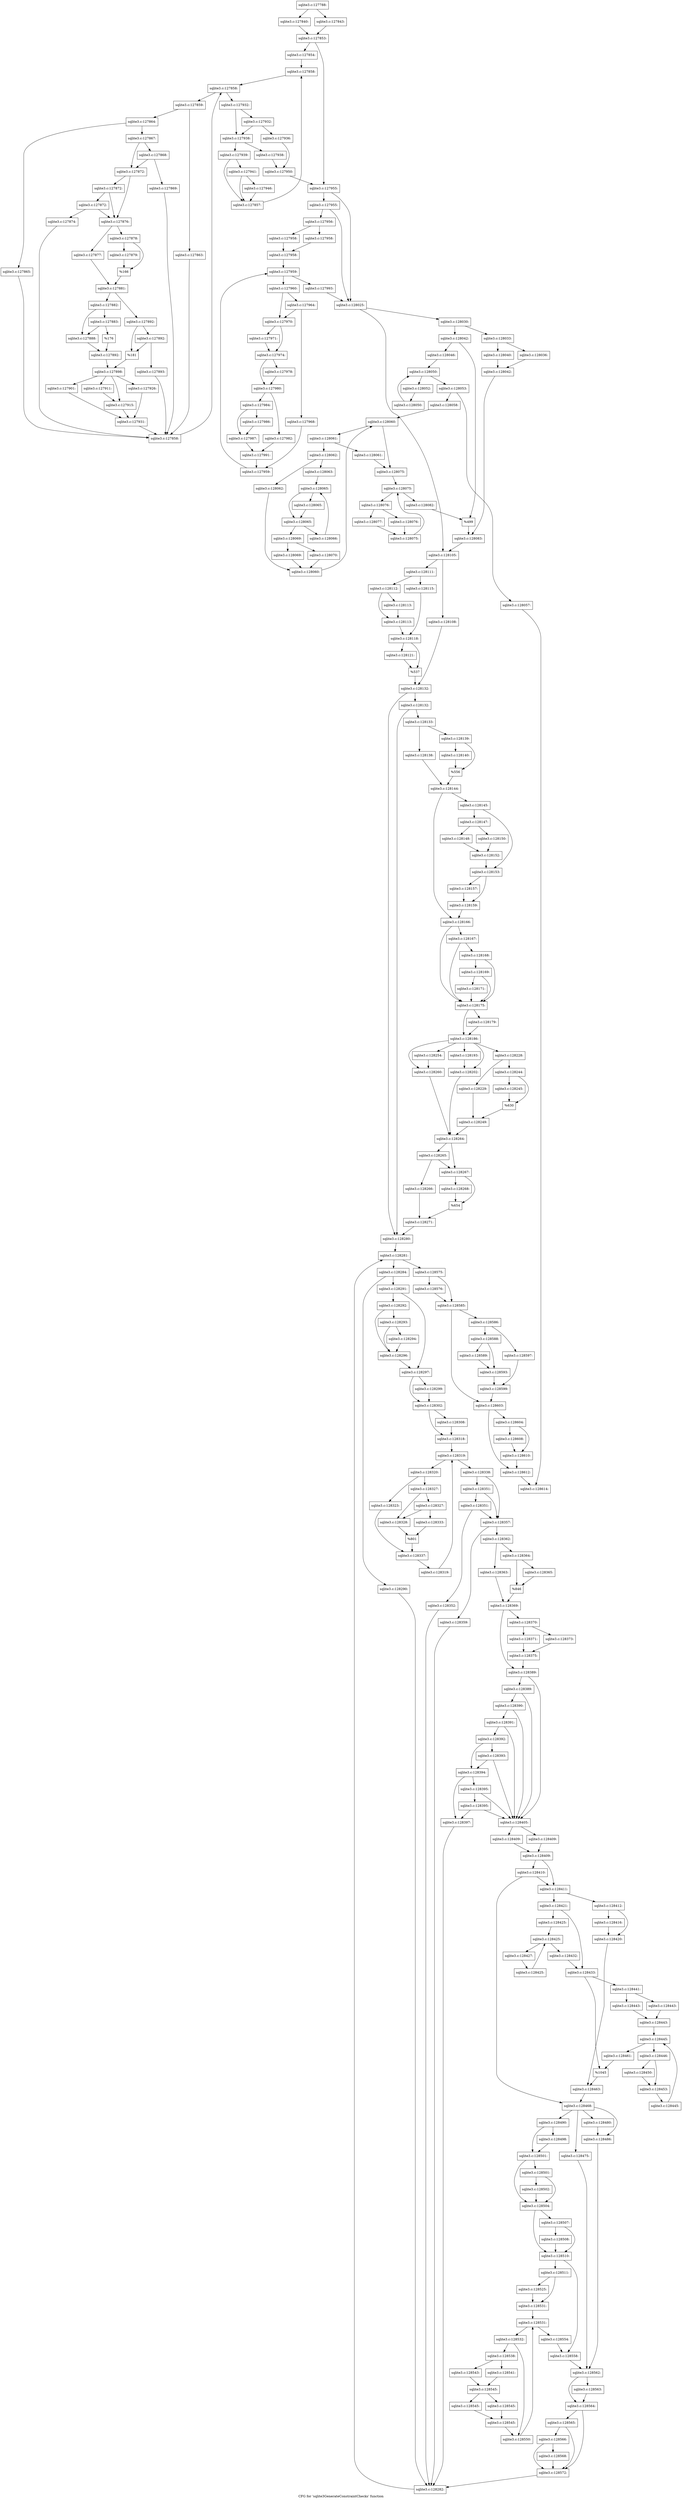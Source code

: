 digraph "CFG for 'sqlite3GenerateConstraintChecks' function" {
	label="CFG for 'sqlite3GenerateConstraintChecks' function";

	Node0x55c0f9f29c70 [shape=record,label="{sqlite3.c:127788:}"];
	Node0x55c0f9f29c70 -> Node0x55c0f9f42930;
	Node0x55c0f9f29c70 -> Node0x55c0f9f45700;
	Node0x55c0f9f42930 [shape=record,label="{sqlite3.c:127840:}"];
	Node0x55c0f9f42930 -> Node0x55c0f9f42e70;
	Node0x55c0f9f45700 [shape=record,label="{sqlite3.c:127843:}"];
	Node0x55c0f9f45700 -> Node0x55c0f9f42e70;
	Node0x55c0f9f42e70 [shape=record,label="{sqlite3.c:127853:}"];
	Node0x55c0f9f42e70 -> Node0x55c0f9f46610;
	Node0x55c0f9f42e70 -> Node0x55c0f9f46660;
	Node0x55c0f9f46610 [shape=record,label="{sqlite3.c:127854:}"];
	Node0x55c0f9f46610 -> Node0x55c0f9f48880;
	Node0x55c0f9f48880 [shape=record,label="{sqlite3.c:127858:}"];
	Node0x55c0f9f48880 -> Node0x55c0f9f48b90;
	Node0x55c0f9f48b90 [shape=record,label="{sqlite3.c:127858:}"];
	Node0x55c0f9f48b90 -> Node0x55c0f9f48db0;
	Node0x55c0f9f48b90 -> Node0x55c0f9f489e0;
	Node0x55c0f9f48db0 [shape=record,label="{sqlite3.c:127859:}"];
	Node0x55c0f9f48db0 -> Node0x55c0f9f4a2f0;
	Node0x55c0f9f48db0 -> Node0x55c0f9f4a340;
	Node0x55c0f9f4a2f0 [shape=record,label="{sqlite3.c:127863:}"];
	Node0x55c0f9f4a2f0 -> Node0x55c0f9f48d20;
	Node0x55c0f9f4a340 [shape=record,label="{sqlite3.c:127864:}"];
	Node0x55c0f9f4a340 -> Node0x55c0f9f4a740;
	Node0x55c0f9f4a340 -> Node0x55c0f9f4a790;
	Node0x55c0f9f4a740 [shape=record,label="{sqlite3.c:127865:}"];
	Node0x55c0f9f4a740 -> Node0x55c0f9f48d20;
	Node0x55c0f9f4a790 [shape=record,label="{sqlite3.c:127867:}"];
	Node0x55c0f9f4a790 -> Node0x55c0f9f4b390;
	Node0x55c0f9f4a790 -> Node0x55c0f9f4b340;
	Node0x55c0f9f4b390 [shape=record,label="{sqlite3.c:127868:}"];
	Node0x55c0f9f4b390 -> Node0x55c0f9f4b340;
	Node0x55c0f9f4b390 -> Node0x55c0f9f4b2f0;
	Node0x55c0f9f4b2f0 [shape=record,label="{sqlite3.c:127869:}"];
	Node0x55c0f9f4b2f0 -> Node0x55c0f9f48d20;
	Node0x55c0f9f4b340 [shape=record,label="{sqlite3.c:127872:}"];
	Node0x55c0f9f4b340 -> Node0x55c0f9f4bd20;
	Node0x55c0f9f4b340 -> Node0x55c0f9f4bc50;
	Node0x55c0f9f4bd20 [shape=record,label="{sqlite3.c:127872:}"];
	Node0x55c0f9f4bd20 -> Node0x55c0f9f4bca0;
	Node0x55c0f9f4bd20 -> Node0x55c0f9f4bc50;
	Node0x55c0f9f4bca0 [shape=record,label="{sqlite3.c:127872:}"];
	Node0x55c0f9f4bca0 -> Node0x55c0f9f4bc50;
	Node0x55c0f9f4bca0 -> Node0x55c0f9f4bc00;
	Node0x55c0f9f4bc00 [shape=record,label="{sqlite3.c:127874:}"];
	Node0x55c0f9f4bc00 -> Node0x55c0f9f48d20;
	Node0x55c0f9f4bc50 [shape=record,label="{sqlite3.c:127876:}"];
	Node0x55c0f9f4bc50 -> Node0x55c0f9f4c800;
	Node0x55c0f9f4bc50 -> Node0x55c0f9f4c8a0;
	Node0x55c0f9f4c800 [shape=record,label="{sqlite3.c:127877:}"];
	Node0x55c0f9f4c800 -> Node0x55c0f9f4c850;
	Node0x55c0f9f4c8a0 [shape=record,label="{sqlite3.c:127878:}"];
	Node0x55c0f9f4c8a0 -> Node0x55c0f9f4cf80;
	Node0x55c0f9f4c8a0 -> Node0x55c0f9f4cfd0;
	Node0x55c0f9f4cf80 [shape=record,label="{sqlite3.c:127879:}"];
	Node0x55c0f9f4cf80 -> Node0x55c0f9f4cfd0;
	Node0x55c0f9f4cfd0 [shape=record,label="{%166}"];
	Node0x55c0f9f4cfd0 -> Node0x55c0f9f4c850;
	Node0x55c0f9f4c850 [shape=record,label="{sqlite3.c:127881:}"];
	Node0x55c0f9f4c850 -> Node0x55c0f9f4d630;
	Node0x55c0f9f4c850 -> Node0x55c0f9f4d6d0;
	Node0x55c0f9f4d630 [shape=record,label="{sqlite3.c:127882:}"];
	Node0x55c0f9f4d630 -> Node0x55c0f9f4dae0;
	Node0x55c0f9f4d630 -> Node0x55c0f9f4dbd0;
	Node0x55c0f9f4dbd0 [shape=record,label="{sqlite3.c:127883:}"];
	Node0x55c0f9f4dbd0 -> Node0x55c0f9f4dae0;
	Node0x55c0f9f4dbd0 -> Node0x55c0f9f4db80;
	Node0x55c0f9f4dae0 [shape=record,label="{sqlite3.c:127888:}"];
	Node0x55c0f9f4dae0 -> Node0x55c0f9f4db30;
	Node0x55c0f9f4db80 [shape=record,label="{%176}"];
	Node0x55c0f9f4db80 -> Node0x55c0f9f4db30;
	Node0x55c0f9f4db30 [shape=record,label="{sqlite3.c:127892:}"];
	Node0x55c0f9f4db30 -> Node0x55c0f9f4d680;
	Node0x55c0f9f4d6d0 [shape=record,label="{sqlite3.c:127892:}"];
	Node0x55c0f9f4d6d0 -> Node0x55c0f9f4e7e0;
	Node0x55c0f9f4d6d0 -> Node0x55c0f9f4e790;
	Node0x55c0f9f4e7e0 [shape=record,label="{sqlite3.c:127892:}"];
	Node0x55c0f9f4e7e0 -> Node0x55c0f9f4e790;
	Node0x55c0f9f4e7e0 -> Node0x55c0f9f4e740;
	Node0x55c0f9f4e740 [shape=record,label="{sqlite3.c:127893:}"];
	Node0x55c0f9f4e740 -> Node0x55c0f9f48d20;
	Node0x55c0f9f4e790 [shape=record,label="{%181}"];
	Node0x55c0f9f4e790 -> Node0x55c0f9f4d680;
	Node0x55c0f9f4d680 [shape=record,label="{sqlite3.c:127898:}"];
	Node0x55c0f9f4d680 -> Node0x55c0f9f4f600;
	Node0x55c0f9f4d680 -> Node0x55c0f9f4f9e0;
	Node0x55c0f9f4d680 -> Node0x55c0f9f50a70;
	Node0x55c0f9f4d680 -> Node0x55c0f9f50c30;
	Node0x55c0f9f4f9e0 [shape=record,label="{sqlite3.c:127901:}"];
	Node0x55c0f9f4f9e0 -> Node0x55c0f9f4f510;
	Node0x55c0f9f50a70 [shape=record,label="{sqlite3.c:127911:}"];
	Node0x55c0f9f50a70 -> Node0x55c0f9f50c30;
	Node0x55c0f9f50c30 [shape=record,label="{sqlite3.c:127915:}"];
	Node0x55c0f9f50c30 -> Node0x55c0f9f4f510;
	Node0x55c0f9f4f600 [shape=record,label="{sqlite3.c:127926:}"];
	Node0x55c0f9f4f600 -> Node0x55c0f9f4f510;
	Node0x55c0f9f4f510 [shape=record,label="{sqlite3.c:127931:}"];
	Node0x55c0f9f4f510 -> Node0x55c0f9f48d20;
	Node0x55c0f9f48d20 [shape=record,label="{sqlite3.c:127858:}"];
	Node0x55c0f9f48d20 -> Node0x55c0f9f48b90;
	Node0x55c0f9f489e0 [shape=record,label="{sqlite3.c:127932:}"];
	Node0x55c0f9f489e0 -> Node0x55c0f9f52960;
	Node0x55c0f9f489e0 -> Node0x55c0f9f52910;
	Node0x55c0f9f52960 [shape=record,label="{sqlite3.c:127932:}"];
	Node0x55c0f9f52960 -> Node0x55c0f9f51980;
	Node0x55c0f9f52960 -> Node0x55c0f9f52910;
	Node0x55c0f9f51980 [shape=record,label="{sqlite3.c:127936:}"];
	Node0x55c0f9f51980 -> Node0x55c0f9f48800;
	Node0x55c0f9f52910 [shape=record,label="{sqlite3.c:127938:}"];
	Node0x55c0f9f52910 -> Node0x55c0f9f53030;
	Node0x55c0f9f52910 -> Node0x55c0f9f53080;
	Node0x55c0f9f53030 [shape=record,label="{sqlite3.c:127938:}"];
	Node0x55c0f9f53030 -> Node0x55c0f9f48800;
	Node0x55c0f9f53080 [shape=record,label="{sqlite3.c:127939:}"];
	Node0x55c0f9f53080 -> Node0x55c0f9f535b0;
	Node0x55c0f9f53080 -> Node0x55c0f9f53560;
	Node0x55c0f9f535b0 [shape=record,label="{sqlite3.c:127941:}"];
	Node0x55c0f9f535b0 -> Node0x55c0f9f53510;
	Node0x55c0f9f535b0 -> Node0x55c0f9f53560;
	Node0x55c0f9f53510 [shape=record,label="{sqlite3.c:127946:}"];
	Node0x55c0f9f53510 -> Node0x55c0f9f53560;
	Node0x55c0f9f53560 [shape=record,label="{sqlite3.c:127857:}"];
	Node0x55c0f9f53560 -> Node0x55c0f9f48880;
	Node0x55c0f9f48800 [shape=record,label="{sqlite3.c:127950:}"];
	Node0x55c0f9f48800 -> Node0x55c0f9f46660;
	Node0x55c0f9f46660 [shape=record,label="{sqlite3.c:127955:}"];
	Node0x55c0f9f46660 -> Node0x55c0f9f544e0;
	Node0x55c0f9f46660 -> Node0x55c0f9f54490;
	Node0x55c0f9f544e0 [shape=record,label="{sqlite3.c:127955:}"];
	Node0x55c0f9f544e0 -> Node0x55c0f9f486a0;
	Node0x55c0f9f544e0 -> Node0x55c0f9f54490;
	Node0x55c0f9f486a0 [shape=record,label="{sqlite3.c:127956:}"];
	Node0x55c0f9f486a0 -> Node0x55c0f9f55840;
	Node0x55c0f9f486a0 -> Node0x55c0f9f55890;
	Node0x55c0f9f55840 [shape=record,label="{sqlite3.c:127958:}"];
	Node0x55c0f9f55840 -> Node0x55c0f9f558e0;
	Node0x55c0f9f55890 [shape=record,label="{sqlite3.c:127958:}"];
	Node0x55c0f9f55890 -> Node0x55c0f9f558e0;
	Node0x55c0f9f558e0 [shape=record,label="{sqlite3.c:127958:}"];
	Node0x55c0f9f558e0 -> Node0x55c0f9f560f0;
	Node0x55c0f9f560f0 [shape=record,label="{sqlite3.c:127959:}"];
	Node0x55c0f9f560f0 -> Node0x55c0f9f56310;
	Node0x55c0f9f560f0 -> Node0x55c0f9f55f40;
	Node0x55c0f9f56310 [shape=record,label="{sqlite3.c:127960:}"];
	Node0x55c0f9f56310 -> Node0x55c0f9f57d40;
	Node0x55c0f9f56310 -> Node0x55c0f9f57cf0;
	Node0x55c0f9f57d40 [shape=record,label="{sqlite3.c:127964:}"];
	Node0x55c0f9f57d40 -> Node0x55c0f9f57cf0;
	Node0x55c0f9f57d40 -> Node0x55c0f9f57ca0;
	Node0x55c0f9f57ca0 [shape=record,label="{sqlite3.c:127968:}"];
	Node0x55c0f9f57ca0 -> Node0x55c0f9f56280;
	Node0x55c0f9f57cf0 [shape=record,label="{sqlite3.c:127970:}"];
	Node0x55c0f9f57cf0 -> Node0x55c0f9f586b0;
	Node0x55c0f9f57cf0 -> Node0x55c0f9f58700;
	Node0x55c0f9f586b0 [shape=record,label="{sqlite3.c:127971:}"];
	Node0x55c0f9f586b0 -> Node0x55c0f9f58700;
	Node0x55c0f9f58700 [shape=record,label="{sqlite3.c:127974:}"];
	Node0x55c0f9f58700 -> Node0x55c0f9f59730;
	Node0x55c0f9f58700 -> Node0x55c0f9f596e0;
	Node0x55c0f9f596e0 [shape=record,label="{sqlite3.c:127978:}"];
	Node0x55c0f9f596e0 -> Node0x55c0f9f59730;
	Node0x55c0f9f59730 [shape=record,label="{sqlite3.c:127980:}"];
	Node0x55c0f9f59730 -> Node0x55c0f9f5a240;
	Node0x55c0f9f59730 -> Node0x55c0f9f5a2e0;
	Node0x55c0f9f5a240 [shape=record,label="{sqlite3.c:127982:}"];
	Node0x55c0f9f5a240 -> Node0x55c0f9f5a290;
	Node0x55c0f9f5a2e0 [shape=record,label="{sqlite3.c:127984:}"];
	Node0x55c0f9f5a2e0 -> Node0x55c0f9f5b260;
	Node0x55c0f9f5a2e0 -> Node0x55c0f9f5b2b0;
	Node0x55c0f9f5b260 [shape=record,label="{sqlite3.c:127986:}"];
	Node0x55c0f9f5b260 -> Node0x55c0f9f5b2b0;
	Node0x55c0f9f5b2b0 [shape=record,label="{sqlite3.c:127987:}"];
	Node0x55c0f9f5b2b0 -> Node0x55c0f9f5a290;
	Node0x55c0f9f5a290 [shape=record,label="{sqlite3.c:127991:}"];
	Node0x55c0f9f5a290 -> Node0x55c0f9f56280;
	Node0x55c0f9f56280 [shape=record,label="{sqlite3.c:127959:}"];
	Node0x55c0f9f56280 -> Node0x55c0f9f560f0;
	Node0x55c0f9f55f40 [shape=record,label="{sqlite3.c:127993:}"];
	Node0x55c0f9f55f40 -> Node0x55c0f9f54490;
	Node0x55c0f9f54490 [shape=record,label="{sqlite3.c:128025:}"];
	Node0x55c0f9f54490 -> Node0x55c0f9f5b9a0;
	Node0x55c0f9f54490 -> Node0x55c0f9f5d2e0;
	Node0x55c0f9f5b9a0 [shape=record,label="{sqlite3.c:128030:}"];
	Node0x55c0f9f5b9a0 -> Node0x55c0f9f5d620;
	Node0x55c0f9f5b9a0 -> Node0x55c0f9f5d6c0;
	Node0x55c0f9f5d620 [shape=record,label="{sqlite3.c:128033:}"];
	Node0x55c0f9f5d620 -> Node0x55c0f9f5dc60;
	Node0x55c0f9f5d620 -> Node0x55c0f9f5dd00;
	Node0x55c0f9f5dc60 [shape=record,label="{sqlite3.c:128036:}"];
	Node0x55c0f9f5dc60 -> Node0x55c0f9f5dcb0;
	Node0x55c0f9f5dd00 [shape=record,label="{sqlite3.c:128040:}"];
	Node0x55c0f9f5dd00 -> Node0x55c0f9f5dcb0;
	Node0x55c0f9f5dcb0 [shape=record,label="{sqlite3.c:128042:}"];
	Node0x55c0f9f5dcb0 -> Node0x55c0f9f5d670;
	Node0x55c0f9f5d6c0 [shape=record,label="{sqlite3.c:128042:}"];
	Node0x55c0f9f5d6c0 -> Node0x55c0f9f5e870;
	Node0x55c0f9f5d6c0 -> Node0x55c0f9f5e8c0;
	Node0x55c0f9f5e870 [shape=record,label="{sqlite3.c:128046:}"];
	Node0x55c0f9f5e870 -> Node0x55c0f9f600a0;
	Node0x55c0f9f600a0 [shape=record,label="{sqlite3.c:128050:}"];
	Node0x55c0f9f600a0 -> Node0x55c0f9f602c0;
	Node0x55c0f9f600a0 -> Node0x55c0f9f5fbd0;
	Node0x55c0f9f602c0 [shape=record,label="{sqlite3.c:128052:}"];
	Node0x55c0f9f602c0 -> Node0x55c0f9f60230;
	Node0x55c0f9f60230 [shape=record,label="{sqlite3.c:128050:}"];
	Node0x55c0f9f60230 -> Node0x55c0f9f600a0;
	Node0x55c0f9f5fbd0 [shape=record,label="{sqlite3.c:128053:}"];
	Node0x55c0f9f5fbd0 -> Node0x55c0f9f61e00;
	Node0x55c0f9f5fbd0 -> Node0x55c0f9f61e50;
	Node0x55c0f9f61e00 [shape=record,label="{sqlite3.c:128057:}"];
	Node0x55c0f9f61e00 -> Node0x55c0f9f394d0;
	Node0x55c0f9f61e50 [shape=record,label="{sqlite3.c:128058:}"];
	Node0x55c0f9f61e50 -> Node0x55c0f9f63440;
	Node0x55c0f9f63440 [shape=record,label="{sqlite3.c:128060:}"];
	Node0x55c0f9f63440 -> Node0x55c0f9f63660;
	Node0x55c0f9f63440 -> Node0x55c0f9f630d0;
	Node0x55c0f9f63660 [shape=record,label="{sqlite3.c:128061:}"];
	Node0x55c0f9f63660 -> Node0x55c0f9f639a0;
	Node0x55c0f9f63660 -> Node0x55c0f9f639f0;
	Node0x55c0f9f639a0 [shape=record,label="{sqlite3.c:128061:}"];
	Node0x55c0f9f639a0 -> Node0x55c0f9f630d0;
	Node0x55c0f9f639f0 [shape=record,label="{sqlite3.c:128062:}"];
	Node0x55c0f9f639f0 -> Node0x55c0f9f63f50;
	Node0x55c0f9f639f0 -> Node0x55c0f9f63fa0;
	Node0x55c0f9f63f50 [shape=record,label="{sqlite3.c:128062:}"];
	Node0x55c0f9f63f50 -> Node0x55c0f9f635d0;
	Node0x55c0f9f63fa0 [shape=record,label="{sqlite3.c:128063:}"];
	Node0x55c0f9f63fa0 -> Node0x55c0f9f648a0;
	Node0x55c0f9f648a0 [shape=record,label="{sqlite3.c:128065:}"];
	Node0x55c0f9f648a0 -> Node0x55c0f9f64ad0;
	Node0x55c0f9f648a0 -> Node0x55c0f9f64a80;
	Node0x55c0f9f64ad0 [shape=record,label="{sqlite3.c:128065:}"];
	Node0x55c0f9f64ad0 -> Node0x55c0f9f64a80;
	Node0x55c0f9f64a80 [shape=record,label="{sqlite3.c:128065:}"];
	Node0x55c0f9f64a80 -> Node0x55c0f9f65220;
	Node0x55c0f9f64a80 -> Node0x55c0f9f64a00;
	Node0x55c0f9f65220 [shape=record,label="{sqlite3.c:128066:}"];
	Node0x55c0f9f65220 -> Node0x55c0f9f648a0;
	Node0x55c0f9f64a00 [shape=record,label="{sqlite3.c:128069:}"];
	Node0x55c0f9f64a00 -> Node0x55c0f9f65980;
	Node0x55c0f9f64a00 -> Node0x55c0f9f659d0;
	Node0x55c0f9f65980 [shape=record,label="{sqlite3.c:128069:}"];
	Node0x55c0f9f65980 -> Node0x55c0f9f635d0;
	Node0x55c0f9f659d0 [shape=record,label="{sqlite3.c:128070:}"];
	Node0x55c0f9f659d0 -> Node0x55c0f9f635d0;
	Node0x55c0f9f635d0 [shape=record,label="{sqlite3.c:128060:}"];
	Node0x55c0f9f635d0 -> Node0x55c0f9f63440;
	Node0x55c0f9f630d0 [shape=record,label="{sqlite3.c:128075:}"];
	Node0x55c0f9f630d0 -> Node0x55c0f9f67b80;
	Node0x55c0f9f67b80 [shape=record,label="{sqlite3.c:128075:}"];
	Node0x55c0f9f67b80 -> Node0x55c0f9f67da0;
	Node0x55c0f9f67b80 -> Node0x55c0f9f67720;
	Node0x55c0f9f67da0 [shape=record,label="{sqlite3.c:128076:}"];
	Node0x55c0f9f67da0 -> Node0x55c0f9f680e0;
	Node0x55c0f9f67da0 -> Node0x55c0f9f68130;
	Node0x55c0f9f680e0 [shape=record,label="{sqlite3.c:128076:}"];
	Node0x55c0f9f680e0 -> Node0x55c0f9f67d10;
	Node0x55c0f9f68130 [shape=record,label="{sqlite3.c:128077:}"];
	Node0x55c0f9f68130 -> Node0x55c0f9f67d10;
	Node0x55c0f9f67d10 [shape=record,label="{sqlite3.c:128075:}"];
	Node0x55c0f9f67d10 -> Node0x55c0f9f67b80;
	Node0x55c0f9f67720 [shape=record,label="{sqlite3.c:128082:}"];
	Node0x55c0f9f67720 -> Node0x55c0f9f5e8c0;
	Node0x55c0f9f5e8c0 [shape=record,label="{%499}"];
	Node0x55c0f9f5e8c0 -> Node0x55c0f9f5d670;
	Node0x55c0f9f5d670 [shape=record,label="{sqlite3.c:128083:}"];
	Node0x55c0f9f5d670 -> Node0x55c0f9f5d2e0;
	Node0x55c0f9f5d2e0 [shape=record,label="{sqlite3.c:128105:}"];
	Node0x55c0f9f5d2e0 -> Node0x55c0f9f6a040;
	Node0x55c0f9f5d2e0 -> Node0x55c0f9f6a0e0;
	Node0x55c0f9f6a040 [shape=record,label="{sqlite3.c:128108:}"];
	Node0x55c0f9f6a040 -> Node0x55c0f9f6a090;
	Node0x55c0f9f6a0e0 [shape=record,label="{sqlite3.c:128111:}"];
	Node0x55c0f9f6a0e0 -> Node0x55c0f9f6ab40;
	Node0x55c0f9f6a0e0 -> Node0x55c0f9f6abe0;
	Node0x55c0f9f6ab40 [shape=record,label="{sqlite3.c:128112:}"];
	Node0x55c0f9f6ab40 -> Node0x55c0f9f6b330;
	Node0x55c0f9f6ab40 -> Node0x55c0f9f6b4a0;
	Node0x55c0f9f6b4a0 [shape=record,label="{sqlite3.c:128113:}"];
	Node0x55c0f9f6b4a0 -> Node0x55c0f9f6b330;
	Node0x55c0f9f6b330 [shape=record,label="{sqlite3.c:128113:}"];
	Node0x55c0f9f6b330 -> Node0x55c0f9f6ab90;
	Node0x55c0f9f6abe0 [shape=record,label="{sqlite3.c:128115:}"];
	Node0x55c0f9f6abe0 -> Node0x55c0f9f6ab90;
	Node0x55c0f9f6ab90 [shape=record,label="{sqlite3.c:128118:}"];
	Node0x55c0f9f6ab90 -> Node0x55c0f9f6c470;
	Node0x55c0f9f6ab90 -> Node0x55c0f9f6c4c0;
	Node0x55c0f9f6c470 [shape=record,label="{sqlite3.c:128121:}"];
	Node0x55c0f9f6c470 -> Node0x55c0f9f6c4c0;
	Node0x55c0f9f6c4c0 [shape=record,label="{%537}"];
	Node0x55c0f9f6c4c0 -> Node0x55c0f9f6a090;
	Node0x55c0f9f6a090 [shape=record,label="{sqlite3.c:128132:}"];
	Node0x55c0f9f6a090 -> Node0x55c0f9f6d7f0;
	Node0x55c0f9f6a090 -> Node0x55c0f9f6d7a0;
	Node0x55c0f9f6d7f0 [shape=record,label="{sqlite3.c:128132:}"];
	Node0x55c0f9f6d7f0 -> Node0x55c0f9f6d750;
	Node0x55c0f9f6d7f0 -> Node0x55c0f9f6d7a0;
	Node0x55c0f9f6d750 [shape=record,label="{sqlite3.c:128133:}"];
	Node0x55c0f9f6d750 -> Node0x55c0f9f6e660;
	Node0x55c0f9f6d750 -> Node0x55c0f9f6e700;
	Node0x55c0f9f6e660 [shape=record,label="{sqlite3.c:128138:}"];
	Node0x55c0f9f6e660 -> Node0x55c0f9f6e6b0;
	Node0x55c0f9f6e700 [shape=record,label="{sqlite3.c:128139:}"];
	Node0x55c0f9f6e700 -> Node0x55c0f9f6ede0;
	Node0x55c0f9f6e700 -> Node0x55c0f9f6ee30;
	Node0x55c0f9f6ede0 [shape=record,label="{sqlite3.c:128140:}"];
	Node0x55c0f9f6ede0 -> Node0x55c0f9f6ee30;
	Node0x55c0f9f6ee30 [shape=record,label="{%556}"];
	Node0x55c0f9f6ee30 -> Node0x55c0f9f6e6b0;
	Node0x55c0f9f6e6b0 [shape=record,label="{sqlite3.c:128144:}"];
	Node0x55c0f9f6e6b0 -> Node0x55c0f9f6f490;
	Node0x55c0f9f6e6b0 -> Node0x55c0f9f6f4e0;
	Node0x55c0f9f6f490 [shape=record,label="{sqlite3.c:128145:}"];
	Node0x55c0f9f6f490 -> Node0x55c0f651e290;
	Node0x55c0f9f6f490 -> Node0x55c0f9f6ff30;
	Node0x55c0f651e290 [shape=record,label="{sqlite3.c:128147:}"];
	Node0x55c0f651e290 -> Node0x55c0f9f70490;
	Node0x55c0f651e290 -> Node0x55c0f9f70530;
	Node0x55c0f9f70490 [shape=record,label="{sqlite3.c:128148:}"];
	Node0x55c0f9f70490 -> Node0x55c0f9f704e0;
	Node0x55c0f9f70530 [shape=record,label="{sqlite3.c:128150:}"];
	Node0x55c0f9f70530 -> Node0x55c0f9f704e0;
	Node0x55c0f9f704e0 [shape=record,label="{sqlite3.c:128152:}"];
	Node0x55c0f9f704e0 -> Node0x55c0f9f6ff30;
	Node0x55c0f9f6ff30 [shape=record,label="{sqlite3.c:128153:}"];
	Node0x55c0f9f6ff30 -> Node0x55c0f9f70d80;
	Node0x55c0f9f6ff30 -> Node0x55c0f9f70dd0;
	Node0x55c0f9f70d80 [shape=record,label="{sqlite3.c:128157:}"];
	Node0x55c0f9f70d80 -> Node0x55c0f9f70dd0;
	Node0x55c0f9f70dd0 [shape=record,label="{sqlite3.c:128159:}"];
	Node0x55c0f9f70dd0 -> Node0x55c0f9f6f4e0;
	Node0x55c0f9f6f4e0 [shape=record,label="{sqlite3.c:128166:}"];
	Node0x55c0f9f6f4e0 -> Node0x55c0f9f715d0;
	Node0x55c0f9f6f4e0 -> Node0x55c0f9f71480;
	Node0x55c0f9f715d0 [shape=record,label="{sqlite3.c:128167:}"];
	Node0x55c0f9f715d0 -> Node0x55c0f9f71550;
	Node0x55c0f9f715d0 -> Node0x55c0f9f71480;
	Node0x55c0f9f71550 [shape=record,label="{sqlite3.c:128168:}"];
	Node0x55c0f9f71550 -> Node0x55c0f9f714d0;
	Node0x55c0f9f71550 -> Node0x55c0f9f71480;
	Node0x55c0f9f714d0 [shape=record,label="{sqlite3.c:128169:}"];
	Node0x55c0f9f714d0 -> Node0x55c0f9f71480;
	Node0x55c0f9f714d0 -> Node0x55c0f9f71430;
	Node0x55c0f9f71430 [shape=record,label="{sqlite3.c:128171:}"];
	Node0x55c0f9f71430 -> Node0x55c0f9f71480;
	Node0x55c0f9f71480 [shape=record,label="{sqlite3.c:128175:}"];
	Node0x55c0f9f71480 -> Node0x55c0f9f72910;
	Node0x55c0f9f71480 -> Node0x55c0f9f72960;
	Node0x55c0f9f72910 [shape=record,label="{sqlite3.c:128179:}"];
	Node0x55c0f9f72910 -> Node0x55c0f9f72960;
	Node0x55c0f9f72960 [shape=record,label="{sqlite3.c:128186:}"];
	Node0x55c0f9f72960 -> Node0x55c0f9f73880;
	Node0x55c0f9f72960 -> Node0x55c0f9f73e50;
	Node0x55c0f9f72960 -> Node0x55c0f6180e30;
	Node0x55c0f9f72960 -> Node0x55c0f9f762d0;
	Node0x55c0f9f72960 -> Node0x55c0f651e2e0;
	Node0x55c0f9f73880 [shape=record,label="{sqlite3.c:128193:}"];
	Node0x55c0f9f73880 -> Node0x55c0f9f73e50;
	Node0x55c0f9f73e50 [shape=record,label="{sqlite3.c:128202:}"];
	Node0x55c0f9f73e50 -> Node0x55c0f9f72ee0;
	Node0x55c0f6180e30 [shape=record,label="{sqlite3.c:128228:}"];
	Node0x55c0f6180e30 -> Node0x55c0f9f74640;
	Node0x55c0f6180e30 -> Node0x55c0f9f74a90;
	Node0x55c0f9f74640 [shape=record,label="{sqlite3.c:128229:}"];
	Node0x55c0f9f74640 -> Node0x55c0f9f74a40;
	Node0x55c0f9f74a90 [shape=record,label="{sqlite3.c:128244:}"];
	Node0x55c0f9f74a90 -> Node0x55c0f9f754b0;
	Node0x55c0f9f74a90 -> Node0x55c0f9f75500;
	Node0x55c0f9f754b0 [shape=record,label="{sqlite3.c:128245:}"];
	Node0x55c0f9f754b0 -> Node0x55c0f9f75500;
	Node0x55c0f9f75500 [shape=record,label="{%630}"];
	Node0x55c0f9f75500 -> Node0x55c0f9f74a40;
	Node0x55c0f9f74a40 [shape=record,label="{sqlite3.c:128249:}"];
	Node0x55c0f9f74a40 -> Node0x55c0f9f72ee0;
	Node0x55c0f9f762d0 [shape=record,label="{sqlite3.c:128254:}"];
	Node0x55c0f9f762d0 -> Node0x55c0f651e2e0;
	Node0x55c0f651e2e0 [shape=record,label="{sqlite3.c:128260:}"];
	Node0x55c0f651e2e0 -> Node0x55c0f9f72ee0;
	Node0x55c0f9f72ee0 [shape=record,label="{sqlite3.c:128264:}"];
	Node0x55c0f9f72ee0 -> Node0x55c0f9f777e0;
	Node0x55c0f9f72ee0 -> Node0x55c0f9f77790;
	Node0x55c0f9f777e0 [shape=record,label="{sqlite3.c:128265:}"];
	Node0x55c0f9f777e0 -> Node0x55c0f9f776f0;
	Node0x55c0f9f777e0 -> Node0x55c0f9f77790;
	Node0x55c0f9f776f0 [shape=record,label="{sqlite3.c:128266:}"];
	Node0x55c0f9f776f0 -> Node0x55c0f9f77740;
	Node0x55c0f9f77790 [shape=record,label="{sqlite3.c:128267:}"];
	Node0x55c0f9f77790 -> Node0x55c0f9f77fa0;
	Node0x55c0f9f77790 -> Node0x55c0f9f77ff0;
	Node0x55c0f9f77fa0 [shape=record,label="{sqlite3.c:128268:}"];
	Node0x55c0f9f77fa0 -> Node0x55c0f9f77ff0;
	Node0x55c0f9f77ff0 [shape=record,label="{%654}"];
	Node0x55c0f9f77ff0 -> Node0x55c0f9f77740;
	Node0x55c0f9f77740 [shape=record,label="{sqlite3.c:128271:}"];
	Node0x55c0f9f77740 -> Node0x55c0f9f6d7a0;
	Node0x55c0f9f6d7a0 [shape=record,label="{sqlite3.c:128280:}"];
	Node0x55c0f9f6d7a0 -> Node0x55c0f626d600;
	Node0x55c0f626d600 [shape=record,label="{sqlite3.c:128281:}"];
	Node0x55c0f626d600 -> Node0x55c0f9f79620;
	Node0x55c0f626d600 -> Node0x55c0f9f78b00;
	Node0x55c0f9f79620 [shape=record,label="{sqlite3.c:128284:}"];
	Node0x55c0f9f79620 -> Node0x55c0f9f7a3b0;
	Node0x55c0f9f79620 -> Node0x55c0f9f7a400;
	Node0x55c0f9f7a3b0 [shape=record,label="{sqlite3.c:128290:}"];
	Node0x55c0f9f7a3b0 -> Node0x55c0f9f79340;
	Node0x55c0f9f7a400 [shape=record,label="{sqlite3.c:128291:}"];
	Node0x55c0f9f7a400 -> Node0x55c0f9f7a7f0;
	Node0x55c0f9f7a400 -> Node0x55c0f9f7a840;
	Node0x55c0f9f7a7f0 [shape=record,label="{sqlite3.c:128292:}"];
	Node0x55c0f9f7a7f0 -> Node0x55c0f9f7af40;
	Node0x55c0f9f7a7f0 -> Node0x55c0f9f7aef0;
	Node0x55c0f9f7af40 [shape=record,label="{sqlite3.c:128293:}"];
	Node0x55c0f9f7af40 -> Node0x55c0f9f7aea0;
	Node0x55c0f9f7af40 -> Node0x55c0f9f7aef0;
	Node0x55c0f9f7aea0 [shape=record,label="{sqlite3.c:128294:}"];
	Node0x55c0f9f7aea0 -> Node0x55c0f9f7aef0;
	Node0x55c0f9f7aef0 [shape=record,label="{sqlite3.c:128296:}"];
	Node0x55c0f9f7aef0 -> Node0x55c0f9f7a840;
	Node0x55c0f9f7a840 [shape=record,label="{sqlite3.c:128297:}"];
	Node0x55c0f9f7a840 -> Node0x55c0f9f7bbc0;
	Node0x55c0f9f7a840 -> Node0x55c0f9f7bc10;
	Node0x55c0f9f7bbc0 [shape=record,label="{sqlite3.c:128299:}"];
	Node0x55c0f9f7bbc0 -> Node0x55c0f9f7bc10;
	Node0x55c0f9f7bc10 [shape=record,label="{sqlite3.c:128302:}"];
	Node0x55c0f9f7bc10 -> Node0x55c0f9f7cdd0;
	Node0x55c0f9f7bc10 -> Node0x55c0f9f7ce20;
	Node0x55c0f9f7cdd0 [shape=record,label="{sqlite3.c:128308:}"];
	Node0x55c0f9f7cdd0 -> Node0x55c0f9f7ce20;
	Node0x55c0f9f7ce20 [shape=record,label="{sqlite3.c:128318:}"];
	Node0x55c0f9f7ce20 -> Node0x55c0f9f7ea80;
	Node0x55c0f9f7ea80 [shape=record,label="{sqlite3.c:128319:}"];
	Node0x55c0f9f7ea80 -> Node0x55c0f9f7eca0;
	Node0x55c0f9f7ea80 -> Node0x55c0f9f7e8d0;
	Node0x55c0f9f7eca0 [shape=record,label="{sqlite3.c:128320:}"];
	Node0x55c0f9f7eca0 -> Node0x55c0f9f7fd80;
	Node0x55c0f9f7eca0 -> Node0x55c0f9f7fe20;
	Node0x55c0f9f7fd80 [shape=record,label="{sqlite3.c:128323:}"];
	Node0x55c0f9f7fd80 -> Node0x55c0f9f7fdd0;
	Node0x55c0f9f7fe20 [shape=record,label="{sqlite3.c:128327:}"];
	Node0x55c0f9f7fe20 -> Node0x55c0f9f81900;
	Node0x55c0f9f7fe20 -> Node0x55c0f9f819f0;
	Node0x55c0f9f819f0 [shape=record,label="{sqlite3.c:128327:}"];
	Node0x55c0f9f819f0 -> Node0x55c0f9f81900;
	Node0x55c0f9f819f0 -> Node0x55c0f9f819a0;
	Node0x55c0f9f81900 [shape=record,label="{sqlite3.c:128328:}"];
	Node0x55c0f9f81900 -> Node0x55c0f9f81950;
	Node0x55c0f9f819a0 [shape=record,label="{sqlite3.c:128333:}"];
	Node0x55c0f9f819a0 -> Node0x55c0f9f81950;
	Node0x55c0f9f81950 [shape=record,label="{%801}"];
	Node0x55c0f9f81950 -> Node0x55c0f9f7fdd0;
	Node0x55c0f9f7fdd0 [shape=record,label="{sqlite3.c:128337:}"];
	Node0x55c0f9f7fdd0 -> Node0x55c0f9f7ec10;
	Node0x55c0f9f7ec10 [shape=record,label="{sqlite3.c:128319:}"];
	Node0x55c0f9f7ec10 -> Node0x55c0f9f7ea80;
	Node0x55c0f9f7e8d0 [shape=record,label="{sqlite3.c:128338:}"];
	Node0x55c0f9f7e8d0 -> Node0x55c0f9f84dd0;
	Node0x55c0f9f7e8d0 -> Node0x55c0f9f84d00;
	Node0x55c0f9f84dd0 [shape=record,label="{sqlite3.c:128351:}"];
	Node0x55c0f9f84dd0 -> Node0x55c0f9f84d50;
	Node0x55c0f9f84dd0 -> Node0x55c0f9f84d00;
	Node0x55c0f9f84d50 [shape=record,label="{sqlite3.c:128351:}"];
	Node0x55c0f9f84d50 -> Node0x55c0f9f847d0;
	Node0x55c0f9f84d50 -> Node0x55c0f9f84d00;
	Node0x55c0f9f847d0 [shape=record,label="{sqlite3.c:128352:}"];
	Node0x55c0f9f847d0 -> Node0x55c0f9f79340;
	Node0x55c0f9f84d00 [shape=record,label="{sqlite3.c:128357:}"];
	Node0x55c0f9f84d00 -> Node0x55c0f9f85dd0;
	Node0x55c0f9f84d00 -> Node0x55c0f9f85e20;
	Node0x55c0f9f85dd0 [shape=record,label="{sqlite3.c:128359:}"];
	Node0x55c0f9f85dd0 -> Node0x55c0f9f79340;
	Node0x55c0f9f85e20 [shape=record,label="{sqlite3.c:128362:}"];
	Node0x55c0f9f85e20 -> Node0x55c0f9f86520;
	Node0x55c0f9f85e20 -> Node0x55c0f9f865c0;
	Node0x55c0f9f86520 [shape=record,label="{sqlite3.c:128363:}"];
	Node0x55c0f9f86520 -> Node0x55c0f9f86570;
	Node0x55c0f9f865c0 [shape=record,label="{sqlite3.c:128364:}"];
	Node0x55c0f9f865c0 -> Node0x55c0f9f86ca0;
	Node0x55c0f9f865c0 -> Node0x55c0f9f86cf0;
	Node0x55c0f9f86ca0 [shape=record,label="{sqlite3.c:128365:}"];
	Node0x55c0f9f86ca0 -> Node0x55c0f9f86cf0;
	Node0x55c0f9f86cf0 [shape=record,label="{%846}"];
	Node0x55c0f9f86cf0 -> Node0x55c0f9f86570;
	Node0x55c0f9f86570 [shape=record,label="{sqlite3.c:128369:}"];
	Node0x55c0f9f86570 -> Node0x55c0f9f87350;
	Node0x55c0f9f86570 -> Node0x55c0f9f873a0;
	Node0x55c0f9f87350 [shape=record,label="{sqlite3.c:128370:}"];
	Node0x55c0f9f87350 -> Node0x55c0f9f876e0;
	Node0x55c0f9f87350 -> Node0x55c0f9f87780;
	Node0x55c0f9f876e0 [shape=record,label="{sqlite3.c:128371:}"];
	Node0x55c0f9f876e0 -> Node0x55c0f9f87730;
	Node0x55c0f9f87780 [shape=record,label="{sqlite3.c:128373:}"];
	Node0x55c0f9f87780 -> Node0x55c0f9f87730;
	Node0x55c0f9f87730 [shape=record,label="{sqlite3.c:128375:}"];
	Node0x55c0f9f87730 -> Node0x55c0f9f873a0;
	Node0x55c0f9f873a0 [shape=record,label="{sqlite3.c:128389:}"];
	Node0x55c0f9f873a0 -> Node0x55c0f9f88510;
	Node0x55c0f9f873a0 -> Node0x55c0f9f882c0;
	Node0x55c0f9f88510 [shape=record,label="{sqlite3.c:128389:}"];
	Node0x55c0f9f88510 -> Node0x55c0f9f88490;
	Node0x55c0f9f88510 -> Node0x55c0f9f882c0;
	Node0x55c0f9f88490 [shape=record,label="{sqlite3.c:128390:}"];
	Node0x55c0f9f88490 -> Node0x55c0f9f88410;
	Node0x55c0f9f88490 -> Node0x55c0f9f882c0;
	Node0x55c0f9f88410 [shape=record,label="{sqlite3.c:128391:}"];
	Node0x55c0f9f88410 -> Node0x55c0f9f88390;
	Node0x55c0f9f88410 -> Node0x55c0f9f882c0;
	Node0x55c0f9f88390 [shape=record,label="{sqlite3.c:128392:}"];
	Node0x55c0f9f88390 -> Node0x55c0f9f88310;
	Node0x55c0f9f88390 -> Node0x55c0f9f890d0;
	Node0x55c0f9f890d0 [shape=record,label="{sqlite3.c:128393:}"];
	Node0x55c0f9f890d0 -> Node0x55c0f9f88310;
	Node0x55c0f9f890d0 -> Node0x55c0f9f882c0;
	Node0x55c0f9f88310 [shape=record,label="{sqlite3.c:128394:}"];
	Node0x55c0f9f88310 -> Node0x55c0f9f88270;
	Node0x55c0f9f88310 -> Node0x55c0f9f89800;
	Node0x55c0f9f89800 [shape=record,label="{sqlite3.c:128395:}"];
	Node0x55c0f9f89800 -> Node0x55c0f9f8a010;
	Node0x55c0f9f89800 -> Node0x55c0f9f882c0;
	Node0x55c0f9f8a010 [shape=record,label="{sqlite3.c:128395:}"];
	Node0x55c0f9f8a010 -> Node0x55c0f9f88270;
	Node0x55c0f9f8a010 -> Node0x55c0f9f882c0;
	Node0x55c0f9f88270 [shape=record,label="{sqlite3.c:128397:}"];
	Node0x55c0f9f88270 -> Node0x55c0f9f79340;
	Node0x55c0f9f882c0 [shape=record,label="{sqlite3.c:128405:}"];
	Node0x55c0f9f882c0 -> Node0x55c0f9f8b210;
	Node0x55c0f9f882c0 -> Node0x55c0f9f8b4c0;
	Node0x55c0f9f8b210 [shape=record,label="{sqlite3.c:128409:}"];
	Node0x55c0f9f8b210 -> Node0x55c0f9f8b510;
	Node0x55c0f9f8b4c0 [shape=record,label="{sqlite3.c:128409:}"];
	Node0x55c0f9f8b4c0 -> Node0x55c0f9f8b510;
	Node0x55c0f9f8b510 [shape=record,label="{sqlite3.c:128409:}"];
	Node0x55c0f9f8b510 -> Node0x55c0f9f8bd10;
	Node0x55c0f9f8b510 -> Node0x55c0f9f8bdb0;
	Node0x55c0f9f8bdb0 [shape=record,label="{sqlite3.c:128410:}"];
	Node0x55c0f9f8bdb0 -> Node0x55c0f9f8bd10;
	Node0x55c0f9f8bdb0 -> Node0x55c0f9f8bd60;
	Node0x55c0f9f8bd10 [shape=record,label="{sqlite3.c:128411:}"];
	Node0x55c0f9f8bd10 -> Node0x55c0f9f8c440;
	Node0x55c0f9f8bd10 -> Node0x55c0f9f8c4e0;
	Node0x55c0f9f8c440 [shape=record,label="{sqlite3.c:128412:}"];
	Node0x55c0f9f8c440 -> Node0x55c0f9f8ccb0;
	Node0x55c0f9f8c440 -> Node0x55c0f9f8cd00;
	Node0x55c0f9f8ccb0 [shape=record,label="{sqlite3.c:128416:}"];
	Node0x55c0f9f8ccb0 -> Node0x55c0f9f8cd00;
	Node0x55c0f9f8cd00 [shape=record,label="{sqlite3.c:128420:}"];
	Node0x55c0f9f8cd00 -> Node0x55c0f9f8c490;
	Node0x55c0f9f8c4e0 [shape=record,label="{sqlite3.c:128421:}"];
	Node0x55c0f9f8c4e0 -> Node0x55c0f9f8db00;
	Node0x55c0f9f8c4e0 -> Node0x55c0f9f8db50;
	Node0x55c0f9f8db00 [shape=record,label="{sqlite3.c:128425:}"];
	Node0x55c0f9f8db00 -> Node0x55c0f9f8e110;
	Node0x55c0f9f8e110 [shape=record,label="{sqlite3.c:128425:}"];
	Node0x55c0f9f8e110 -> Node0x55c0f9f8e2c0;
	Node0x55c0f9f8e110 -> Node0x55c0f9f8df60;
	Node0x55c0f9f8e2c0 [shape=record,label="{sqlite3.c:128427:}"];
	Node0x55c0f9f8e2c0 -> Node0x55c0f9f8e230;
	Node0x55c0f9f8e230 [shape=record,label="{sqlite3.c:128425:}"];
	Node0x55c0f9f8e230 -> Node0x55c0f9f8e110;
	Node0x55c0f9f8df60 [shape=record,label="{sqlite3.c:128432:}"];
	Node0x55c0f9f8df60 -> Node0x55c0f9f8db50;
	Node0x55c0f9f8db50 [shape=record,label="{sqlite3.c:128433:}"];
	Node0x55c0f9f8db50 -> Node0x55c0f9f8f380;
	Node0x55c0f9f8db50 -> Node0x55c0f9f90470;
	Node0x55c0f9f8f380 [shape=record,label="{sqlite3.c:128441:}"];
	Node0x55c0f9f8f380 -> Node0x55c0f9f91630;
	Node0x55c0f9f8f380 -> Node0x55c0f9f91680;
	Node0x55c0f9f91630 [shape=record,label="{sqlite3.c:128443:}"];
	Node0x55c0f9f91630 -> Node0x55c0f9f916d0;
	Node0x55c0f9f91680 [shape=record,label="{sqlite3.c:128443:}"];
	Node0x55c0f9f91680 -> Node0x55c0f9f916d0;
	Node0x55c0f9f916d0 [shape=record,label="{sqlite3.c:128443:}"];
	Node0x55c0f9f916d0 -> Node0x55c0f9f92040;
	Node0x55c0f9f92040 [shape=record,label="{sqlite3.c:128445:}"];
	Node0x55c0f9f92040 -> Node0x55c0f9f92260;
	Node0x55c0f9f92040 -> Node0x55c0f9f91e90;
	Node0x55c0f9f92260 [shape=record,label="{sqlite3.c:128446:}"];
	Node0x55c0f9f92260 -> Node0x55c0f9f937c0;
	Node0x55c0f9f92260 -> Node0x55c0f9f93810;
	Node0x55c0f9f937c0 [shape=record,label="{sqlite3.c:128450:}"];
	Node0x55c0f9f937c0 -> Node0x55c0f9f93810;
	Node0x55c0f9f93810 [shape=record,label="{sqlite3.c:128453:}"];
	Node0x55c0f9f93810 -> Node0x55c0f9f921d0;
	Node0x55c0f9f921d0 [shape=record,label="{sqlite3.c:128445:}"];
	Node0x55c0f9f921d0 -> Node0x55c0f9f92040;
	Node0x55c0f9f91e90 [shape=record,label="{sqlite3.c:128461:}"];
	Node0x55c0f9f91e90 -> Node0x55c0f9f90470;
	Node0x55c0f9f90470 [shape=record,label="{%1045}"];
	Node0x55c0f9f90470 -> Node0x55c0f9f8c490;
	Node0x55c0f9f8c490 [shape=record,label="{sqlite3.c:128463:}"];
	Node0x55c0f9f8c490 -> Node0x55c0f9f8bd60;
	Node0x55c0f9f8bd60 [shape=record,label="{sqlite3.c:128468:}"];
	Node0x55c0f9f8bd60 -> Node0x55c0f9f95860;
	Node0x55c0f9f8bd60 -> Node0x55c0f9f95c40;
	Node0x55c0f9f8bd60 -> Node0x55c0f9f960f0;
	Node0x55c0f9f8bd60 -> Node0x55c0f9f96660;
	Node0x55c0f9f95c40 [shape=record,label="{sqlite3.c:128475:}"];
	Node0x55c0f9f95c40 -> Node0x55c0f9f94e20;
	Node0x55c0f9f960f0 [shape=record,label="{sqlite3.c:128480:}"];
	Node0x55c0f9f960f0 -> Node0x55c0f9f96660;
	Node0x55c0f9f96660 [shape=record,label="{sqlite3.c:128486:}"];
	Node0x55c0f9f96660 -> Node0x55c0f9f94e20;
	Node0x55c0f9f95860 [shape=record,label="{sqlite3.c:128490:}"];
	Node0x55c0f9f95860 -> Node0x55c0f9f97460;
	Node0x55c0f9f95860 -> Node0x55c0f9f974b0;
	Node0x55c0f9f97460 [shape=record,label="{sqlite3.c:128498:}"];
	Node0x55c0f9f97460 -> Node0x55c0f9f974b0;
	Node0x55c0f9f974b0 [shape=record,label="{sqlite3.c:128501:}"];
	Node0x55c0f9f974b0 -> Node0x55c0f9f97cc0;
	Node0x55c0f9f974b0 -> Node0x55c0f9f97c70;
	Node0x55c0f9f97cc0 [shape=record,label="{sqlite3.c:128501:}"];
	Node0x55c0f9f97cc0 -> Node0x55c0f9f97c20;
	Node0x55c0f9f97cc0 -> Node0x55c0f9f97c70;
	Node0x55c0f9f97c20 [shape=record,label="{sqlite3.c:128502:}"];
	Node0x55c0f9f97c20 -> Node0x55c0f9f97c70;
	Node0x55c0f9f97c70 [shape=record,label="{sqlite3.c:128504:}"];
	Node0x55c0f9f97c70 -> Node0x55c0f9f98c00;
	Node0x55c0f9f97c70 -> Node0x55c0f9f98bb0;
	Node0x55c0f9f98c00 [shape=record,label="{sqlite3.c:128507:}"];
	Node0x55c0f9f98c00 -> Node0x55c0f9f98b60;
	Node0x55c0f9f98c00 -> Node0x55c0f9f98bb0;
	Node0x55c0f9f98b60 [shape=record,label="{sqlite3.c:128508:}"];
	Node0x55c0f9f98b60 -> Node0x55c0f9f98bb0;
	Node0x55c0f9f98bb0 [shape=record,label="{sqlite3.c:128510:}"];
	Node0x55c0f9f98bb0 -> Node0x55c0f9f99d30;
	Node0x55c0f9f98bb0 -> Node0x55c0f9f99d80;
	Node0x55c0f9f99d30 [shape=record,label="{sqlite3.c:128511:}"];
	Node0x55c0f9f99d30 -> Node0x55c0f9f9af60;
	Node0x55c0f9f99d30 -> Node0x55c0f9f9afb0;
	Node0x55c0f9f9af60 [shape=record,label="{sqlite3.c:128525:}"];
	Node0x55c0f9f9af60 -> Node0x55c0f9f9afb0;
	Node0x55c0f9f9afb0 [shape=record,label="{sqlite3.c:128531:}"];
	Node0x55c0f9f9afb0 -> Node0x55c0f9f9b910;
	Node0x55c0f9f9b910 [shape=record,label="{sqlite3.c:128531:}"];
	Node0x55c0f9f9b910 -> Node0x55c0f9f9bcc0;
	Node0x55c0f9f9b910 -> Node0x55c0f9f9ba70;
	Node0x55c0f9f9bcc0 [shape=record,label="{sqlite3.c:128532:}"];
	Node0x55c0f9f9bcc0 -> Node0x55c0f9f9c5f0;
	Node0x55c0f9f9bcc0 -> Node0x55c0f9f9c640;
	Node0x55c0f9f9c5f0 [shape=record,label="{sqlite3.c:128538:}"];
	Node0x55c0f9f9c5f0 -> Node0x55c0f9f9d120;
	Node0x55c0f9f9c5f0 -> Node0x55c0f9f9d1c0;
	Node0x55c0f9f9d120 [shape=record,label="{sqlite3.c:128541:}"];
	Node0x55c0f9f9d120 -> Node0x55c0f9f9d170;
	Node0x55c0f9f9d1c0 [shape=record,label="{sqlite3.c:128543:}"];
	Node0x55c0f9f9d1c0 -> Node0x55c0f9f9d170;
	Node0x55c0f9f9d170 [shape=record,label="{sqlite3.c:128545:}"];
	Node0x55c0f9f9d170 -> Node0x55c0f9f9df60;
	Node0x55c0f9f9d170 -> Node0x55c0f9f9dfb0;
	Node0x55c0f9f9df60 [shape=record,label="{sqlite3.c:128545:}"];
	Node0x55c0f9f9df60 -> Node0x55c0f9f9e000;
	Node0x55c0f9f9dfb0 [shape=record,label="{sqlite3.c:128545:}"];
	Node0x55c0f9f9dfb0 -> Node0x55c0f9f9e000;
	Node0x55c0f9f9e000 [shape=record,label="{sqlite3.c:128545:}"];
	Node0x55c0f9f9e000 -> Node0x55c0f9f9c640;
	Node0x55c0f9f9c640 [shape=record,label="{sqlite3.c:128550:}"];
	Node0x55c0f9f9c640 -> Node0x55c0f9f9b910;
	Node0x55c0f9f9ba70 [shape=record,label="{sqlite3.c:128554:}"];
	Node0x55c0f9f9ba70 -> Node0x55c0f9f99d80;
	Node0x55c0f9f99d80 [shape=record,label="{sqlite3.c:128558:}"];
	Node0x55c0f9f99d80 -> Node0x55c0f9f94e20;
	Node0x55c0f9f94e20 [shape=record,label="{sqlite3.c:128562:}"];
	Node0x55c0f9f94e20 -> Node0x55c0f9f9f390;
	Node0x55c0f9f94e20 -> Node0x55c0f9fa0900;
	Node0x55c0f9f9f390 [shape=record,label="{sqlite3.c:128563:}"];
	Node0x55c0f9f9f390 -> Node0x55c0f9fa0900;
	Node0x55c0f9fa0900 [shape=record,label="{sqlite3.c:128564:}"];
	Node0x55c0f9fa0900 -> Node0x55c0f9fa1150;
	Node0x55c0f9fa0900 -> Node0x55c0f9fa1080;
	Node0x55c0f9fa1150 [shape=record,label="{sqlite3.c:128565:}"];
	Node0x55c0f9fa1150 -> Node0x55c0f9fa10d0;
	Node0x55c0f9fa1150 -> Node0x55c0f9fa1080;
	Node0x55c0f9fa10d0 [shape=record,label="{sqlite3.c:128566:}"];
	Node0x55c0f9fa10d0 -> Node0x55c0f9fa1030;
	Node0x55c0f9fa10d0 -> Node0x55c0f9fa1080;
	Node0x55c0f9fa1030 [shape=record,label="{sqlite3.c:128568:}"];
	Node0x55c0f9fa1030 -> Node0x55c0f9fa1080;
	Node0x55c0f9fa1080 [shape=record,label="{sqlite3.c:128572:}"];
	Node0x55c0f9fa1080 -> Node0x55c0f9f79340;
	Node0x55c0f9f79340 [shape=record,label="{sqlite3.c:128282:}"];
	Node0x55c0f9f79340 -> Node0x55c0f626d600;
	Node0x55c0f9f78b00 [shape=record,label="{sqlite3.c:128575:}"];
	Node0x55c0f9f78b00 -> Node0x55c0f626d650;
	Node0x55c0f9f78b00 -> Node0x55c0f651e240;
	Node0x55c0f626d650 [shape=record,label="{sqlite3.c:128576:}"];
	Node0x55c0f626d650 -> Node0x55c0f651e240;
	Node0x55c0f651e240 [shape=record,label="{sqlite3.c:128585:}"];
	Node0x55c0f651e240 -> Node0x55c0f9f77070;
	Node0x55c0f651e240 -> Node0x55c0f9fa1d90;
	Node0x55c0f9f77070 [shape=record,label="{sqlite3.c:128586:}"];
	Node0x55c0f9f77070 -> Node0x55c0f9fa3b20;
	Node0x55c0f9f77070 -> Node0x55c0f9fa3a80;
	Node0x55c0f9fa3a80 [shape=record,label="{sqlite3.c:128588:}"];
	Node0x55c0f9fa3a80 -> Node0x55c0f9fa3df0;
	Node0x55c0f9fa3a80 -> Node0x55c0f9fa3e40;
	Node0x55c0f9fa3df0 [shape=record,label="{sqlite3.c:128589:}"];
	Node0x55c0f9fa3df0 -> Node0x55c0f9fa3e40;
	Node0x55c0f9fa3e40 [shape=record,label="{sqlite3.c:128593:}"];
	Node0x55c0f9fa3e40 -> Node0x55c0f9fa3ad0;
	Node0x55c0f9fa3b20 [shape=record,label="{sqlite3.c:128597:}"];
	Node0x55c0f9fa3b20 -> Node0x55c0f9fa3ad0;
	Node0x55c0f9fa3ad0 [shape=record,label="{sqlite3.c:128599:}"];
	Node0x55c0f9fa3ad0 -> Node0x55c0f9fa1d90;
	Node0x55c0f9fa1d90 [shape=record,label="{sqlite3.c:128603:}"];
	Node0x55c0f9fa1d90 -> Node0x55c0f9fa4350;
	Node0x55c0f9fa1d90 -> Node0x55c0f9fa55e0;
	Node0x55c0f9fa4350 [shape=record,label="{sqlite3.c:128604:}"];
	Node0x55c0f9fa4350 -> Node0x55c0f9fa6830;
	Node0x55c0f9fa4350 -> Node0x55c0f9fa6620;
	Node0x55c0f9fa6620 [shape=record,label="{sqlite3.c:128608:}"];
	Node0x55c0f9fa6620 -> Node0x55c0f9fa6830;
	Node0x55c0f9fa6830 [shape=record,label="{sqlite3.c:128610:}"];
	Node0x55c0f9fa6830 -> Node0x55c0f9fa55e0;
	Node0x55c0f9fa55e0 [shape=record,label="{sqlite3.c:128612:}"];
	Node0x55c0f9fa55e0 -> Node0x55c0f9f394d0;
	Node0x55c0f9f394d0 [shape=record,label="{sqlite3.c:128614:}"];
}
